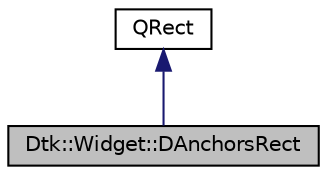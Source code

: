 digraph "Dtk::Widget::DAnchorsRect"
{
  edge [fontname="Helvetica",fontsize="10",labelfontname="Helvetica",labelfontsize="10"];
  node [fontname="Helvetica",fontsize="10",shape=record];
  Node2 [label="Dtk::Widget::DAnchorsRect",height=0.2,width=0.4,color="black", fillcolor="grey75", style="filled", fontcolor="black"];
  Node3 -> Node2 [dir="back",color="midnightblue",fontsize="10",style="solid",fontname="Helvetica"];
  Node3 [label="QRect",height=0.2,width=0.4,color="black", fillcolor="white", style="filled",URL="/home/xmuli/project/dtk/tags/qtcore.tags$qrect.html"];
}
